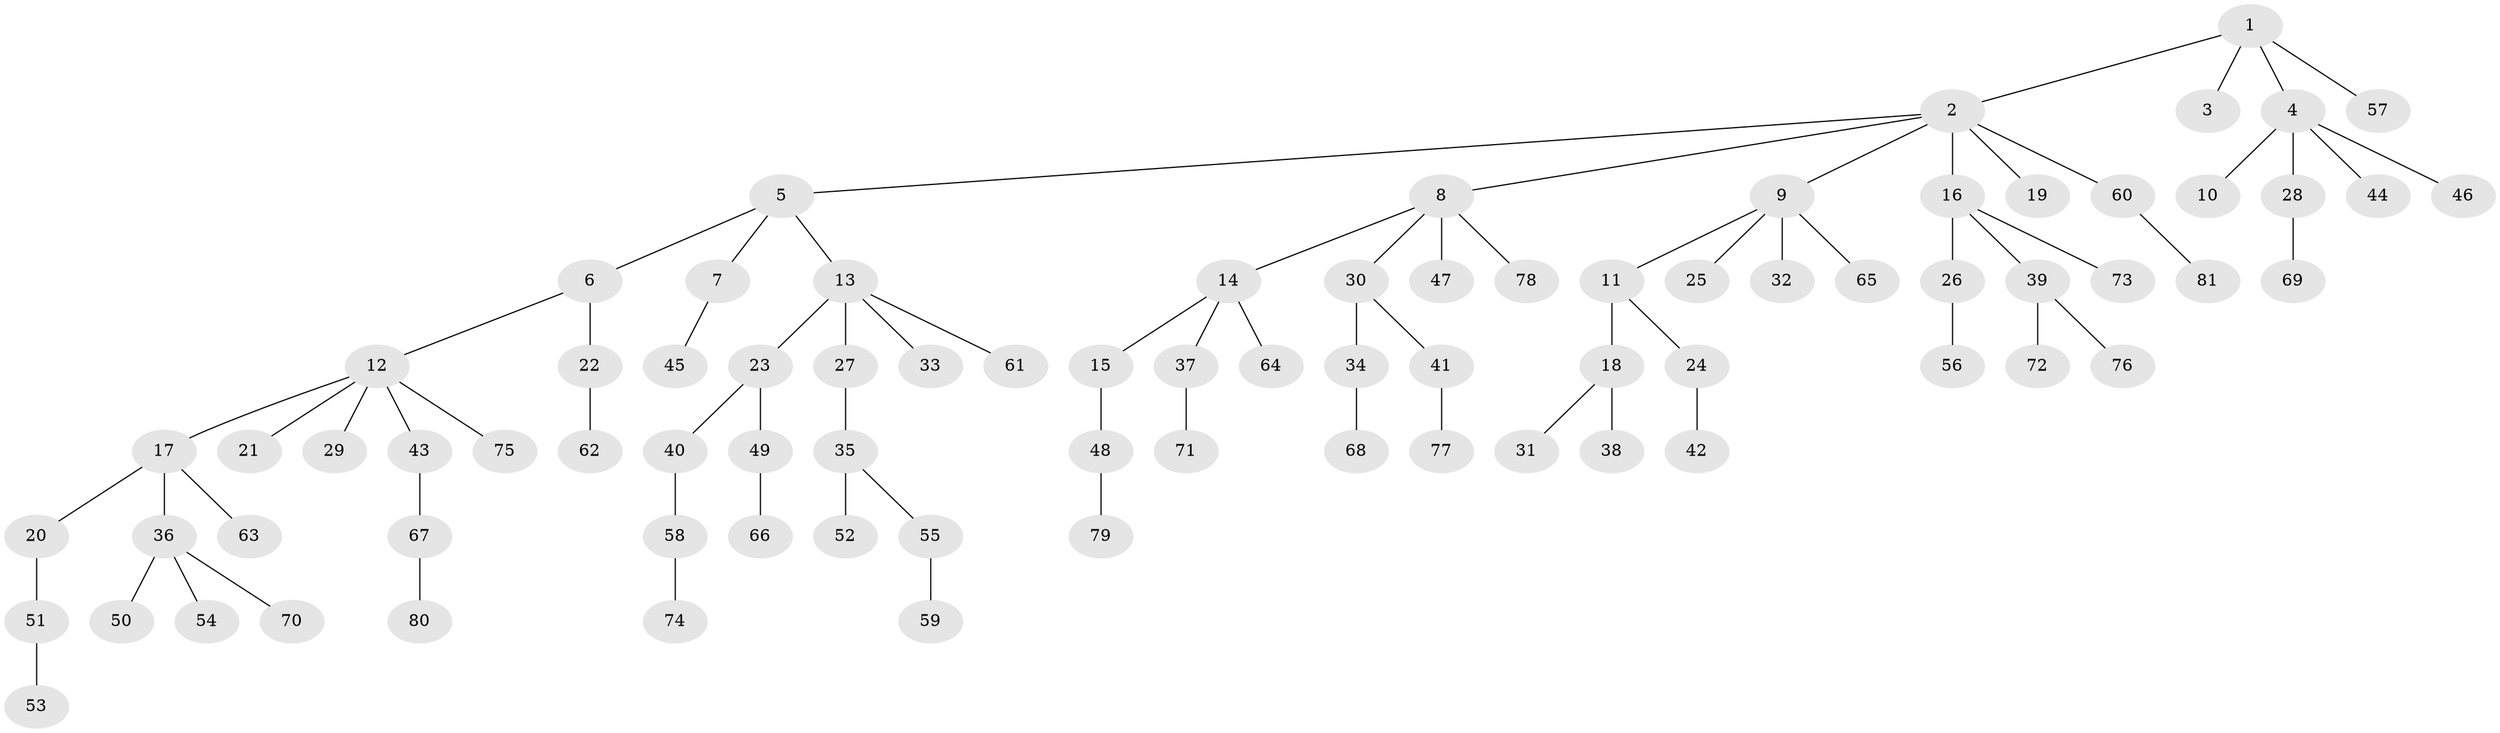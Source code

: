 // Generated by graph-tools (version 1.1) at 2025/15/03/09/25 04:15:41]
// undirected, 81 vertices, 80 edges
graph export_dot {
graph [start="1"]
  node [color=gray90,style=filled];
  1;
  2;
  3;
  4;
  5;
  6;
  7;
  8;
  9;
  10;
  11;
  12;
  13;
  14;
  15;
  16;
  17;
  18;
  19;
  20;
  21;
  22;
  23;
  24;
  25;
  26;
  27;
  28;
  29;
  30;
  31;
  32;
  33;
  34;
  35;
  36;
  37;
  38;
  39;
  40;
  41;
  42;
  43;
  44;
  45;
  46;
  47;
  48;
  49;
  50;
  51;
  52;
  53;
  54;
  55;
  56;
  57;
  58;
  59;
  60;
  61;
  62;
  63;
  64;
  65;
  66;
  67;
  68;
  69;
  70;
  71;
  72;
  73;
  74;
  75;
  76;
  77;
  78;
  79;
  80;
  81;
  1 -- 2;
  1 -- 3;
  1 -- 4;
  1 -- 57;
  2 -- 5;
  2 -- 8;
  2 -- 9;
  2 -- 16;
  2 -- 19;
  2 -- 60;
  4 -- 10;
  4 -- 28;
  4 -- 44;
  4 -- 46;
  5 -- 6;
  5 -- 7;
  5 -- 13;
  6 -- 12;
  6 -- 22;
  7 -- 45;
  8 -- 14;
  8 -- 30;
  8 -- 47;
  8 -- 78;
  9 -- 11;
  9 -- 25;
  9 -- 32;
  9 -- 65;
  11 -- 18;
  11 -- 24;
  12 -- 17;
  12 -- 21;
  12 -- 29;
  12 -- 43;
  12 -- 75;
  13 -- 23;
  13 -- 27;
  13 -- 33;
  13 -- 61;
  14 -- 15;
  14 -- 37;
  14 -- 64;
  15 -- 48;
  16 -- 26;
  16 -- 39;
  16 -- 73;
  17 -- 20;
  17 -- 36;
  17 -- 63;
  18 -- 31;
  18 -- 38;
  20 -- 51;
  22 -- 62;
  23 -- 40;
  23 -- 49;
  24 -- 42;
  26 -- 56;
  27 -- 35;
  28 -- 69;
  30 -- 34;
  30 -- 41;
  34 -- 68;
  35 -- 52;
  35 -- 55;
  36 -- 50;
  36 -- 54;
  36 -- 70;
  37 -- 71;
  39 -- 72;
  39 -- 76;
  40 -- 58;
  41 -- 77;
  43 -- 67;
  48 -- 79;
  49 -- 66;
  51 -- 53;
  55 -- 59;
  58 -- 74;
  60 -- 81;
  67 -- 80;
}
